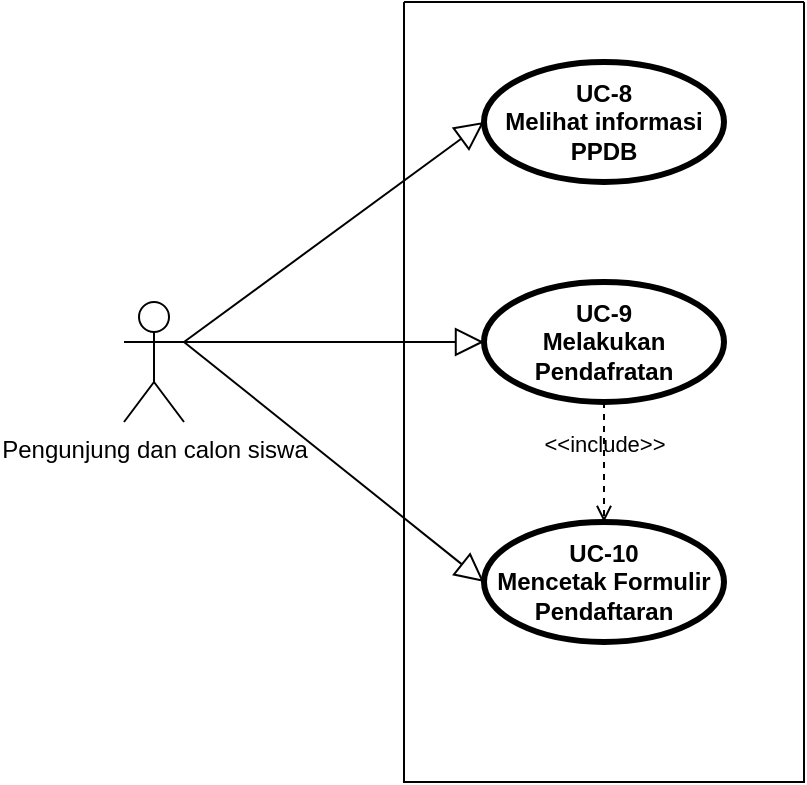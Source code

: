 <mxfile version="21.6.3" type="github">
  <diagram name="Halaman-1" id="4W2LeknAuTOV8Bat-6C-">
    <mxGraphModel dx="957" dy="437" grid="1" gridSize="10" guides="1" tooltips="1" connect="1" arrows="1" fold="1" page="1" pageScale="1" pageWidth="827" pageHeight="1169" math="0" shadow="0">
      <root>
        <mxCell id="0" />
        <mxCell id="1" parent="0" />
        <mxCell id="VLdKGI5kS9LnQtgC-ivy-9" value="" style="swimlane;startSize=0;" parent="1" vertex="1">
          <mxGeometry x="1020" y="180" width="200" height="390" as="geometry" />
        </mxCell>
        <mxCell id="VLdKGI5kS9LnQtgC-ivy-3" value="UC-9&lt;br&gt;Melakukan Pendafratan" style="shape=ellipse;html=1;strokeWidth=3;fontStyle=1;whiteSpace=wrap;align=center;perimeter=ellipsePerimeter;" parent="VLdKGI5kS9LnQtgC-ivy-9" vertex="1">
          <mxGeometry x="40" y="140" width="120" height="60" as="geometry" />
        </mxCell>
        <mxCell id="fPl60cg4LCS6Sn3aeja--1" value="UC-10&lt;br&gt;Mencetak Formulir Pendaftaran" style="shape=ellipse;html=1;strokeWidth=3;fontStyle=1;whiteSpace=wrap;align=center;perimeter=ellipsePerimeter;" vertex="1" parent="VLdKGI5kS9LnQtgC-ivy-9">
          <mxGeometry x="40" y="260" width="120" height="60" as="geometry" />
        </mxCell>
        <mxCell id="fPl60cg4LCS6Sn3aeja--2" value="&amp;lt;&amp;lt;include&amp;gt;&amp;gt;" style="edgeStyle=none;html=1;endArrow=open;verticalAlign=bottom;dashed=1;labelBackgroundColor=none;rounded=0;exitX=0.5;exitY=1;exitDx=0;exitDy=0;entryX=0.5;entryY=0;entryDx=0;entryDy=0;" edge="1" parent="VLdKGI5kS9LnQtgC-ivy-9" source="VLdKGI5kS9LnQtgC-ivy-3" target="fPl60cg4LCS6Sn3aeja--1">
          <mxGeometry width="160" relative="1" as="geometry">
            <mxPoint x="-90" y="260" as="sourcePoint" />
            <mxPoint x="70" y="260" as="targetPoint" />
          </mxGeometry>
        </mxCell>
        <mxCell id="VLdKGI5kS9LnQtgC-ivy-2" value="UC-8&lt;br&gt;Melihat informasi PPDB" style="shape=ellipse;html=1;strokeWidth=3;fontStyle=1;whiteSpace=wrap;align=center;perimeter=ellipsePerimeter;" parent="VLdKGI5kS9LnQtgC-ivy-9" vertex="1">
          <mxGeometry x="40" y="30" width="120" height="60" as="geometry" />
        </mxCell>
        <mxCell id="VLdKGI5kS9LnQtgC-ivy-1" value="Pengunjung dan calon siswa" style="shape=umlActor;html=1;verticalLabelPosition=bottom;verticalAlign=top;align=center;" parent="1" vertex="1">
          <mxGeometry x="880" y="330" width="30" height="60" as="geometry" />
        </mxCell>
        <mxCell id="fPl60cg4LCS6Sn3aeja--5" value="" style="edgeStyle=none;html=1;endArrow=block;endFill=0;endSize=12;verticalAlign=bottom;rounded=0;exitX=1;exitY=0.333;exitDx=0;exitDy=0;exitPerimeter=0;entryX=0;entryY=0.5;entryDx=0;entryDy=0;" edge="1" parent="1" source="VLdKGI5kS9LnQtgC-ivy-1" target="fPl60cg4LCS6Sn3aeja--1">
          <mxGeometry width="160" relative="1" as="geometry">
            <mxPoint x="870" y="490" as="sourcePoint" />
            <mxPoint x="1030" y="490" as="targetPoint" />
          </mxGeometry>
        </mxCell>
        <mxCell id="fPl60cg4LCS6Sn3aeja--6" value="" style="edgeStyle=none;html=1;endArrow=block;endFill=0;endSize=12;verticalAlign=bottom;rounded=0;exitX=1;exitY=0.333;exitDx=0;exitDy=0;exitPerimeter=0;entryX=0;entryY=0.5;entryDx=0;entryDy=0;" edge="1" parent="1" source="VLdKGI5kS9LnQtgC-ivy-1" target="VLdKGI5kS9LnQtgC-ivy-3">
          <mxGeometry width="160" relative="1" as="geometry">
            <mxPoint x="950" y="330" as="sourcePoint" />
            <mxPoint x="1110" y="330" as="targetPoint" />
          </mxGeometry>
        </mxCell>
        <mxCell id="fPl60cg4LCS6Sn3aeja--7" value="" style="edgeStyle=none;html=1;endArrow=block;endFill=0;endSize=12;verticalAlign=bottom;rounded=0;exitX=1;exitY=0.333;exitDx=0;exitDy=0;exitPerimeter=0;entryX=0;entryY=0.5;entryDx=0;entryDy=0;" edge="1" parent="1" source="VLdKGI5kS9LnQtgC-ivy-1" target="VLdKGI5kS9LnQtgC-ivy-2">
          <mxGeometry width="160" relative="1" as="geometry">
            <mxPoint x="870" y="260" as="sourcePoint" />
            <mxPoint x="1030" y="260" as="targetPoint" />
          </mxGeometry>
        </mxCell>
      </root>
    </mxGraphModel>
  </diagram>
</mxfile>
